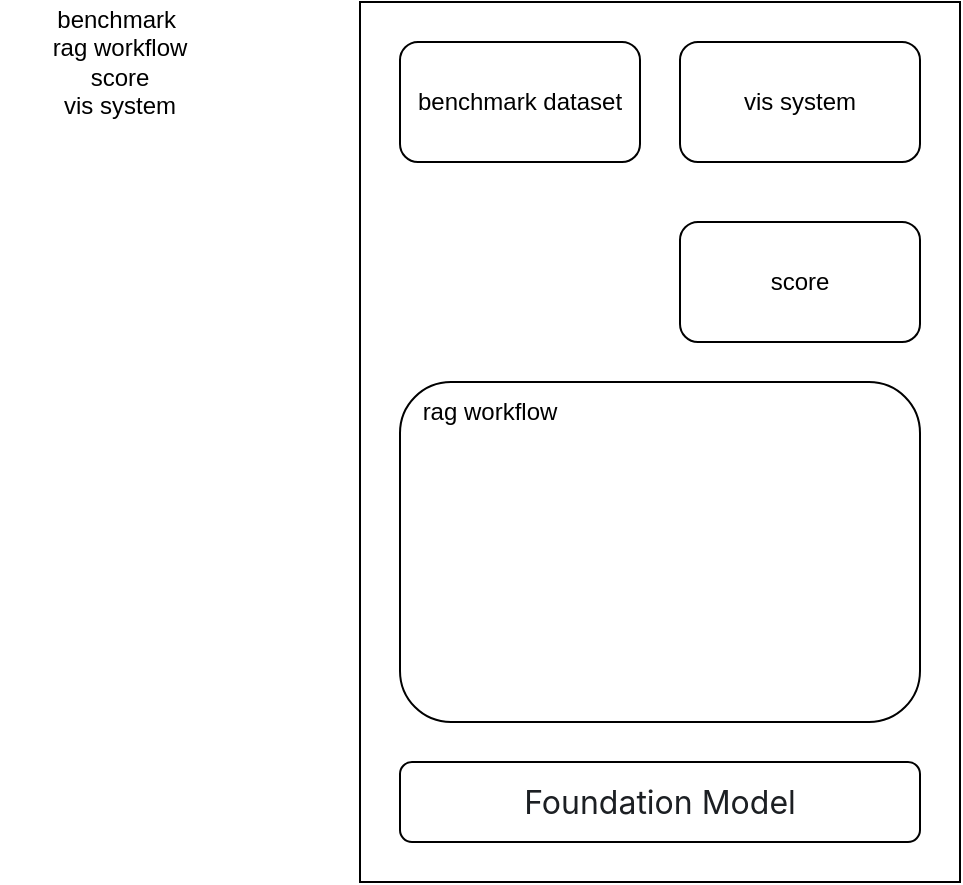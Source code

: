 <mxfile version="26.2.12">
  <diagram name="第 1 页" id="1dPgRcSY0FPAfvlT2jK_">
    <mxGraphModel dx="863" dy="487" grid="1" gridSize="10" guides="1" tooltips="1" connect="1" arrows="1" fold="1" page="1" pageScale="1" pageWidth="827" pageHeight="1169" math="0" shadow="0">
      <root>
        <mxCell id="0" />
        <mxCell id="1" parent="0" />
        <mxCell id="qfQmTSQZS7yjDx3zhit1-106" value="" style="rounded=0;whiteSpace=wrap;html=1;" vertex="1" parent="1">
          <mxGeometry x="180" y="110" width="300" height="440" as="geometry" />
        </mxCell>
        <mxCell id="qfQmTSQZS7yjDx3zhit1-99" value="benchmark&amp;nbsp;&lt;div&gt;rag workflow&lt;/div&gt;&lt;div&gt;score&lt;/div&gt;&lt;div&gt;vis system&lt;/div&gt;" style="text;html=1;align=center;verticalAlign=middle;whiteSpace=wrap;rounded=0;" vertex="1" parent="1">
          <mxGeometry y="110" width="120" height="60" as="geometry" />
        </mxCell>
        <mxCell id="qfQmTSQZS7yjDx3zhit1-102" value="benchmark dataset" style="rounded=1;whiteSpace=wrap;html=1;" vertex="1" parent="1">
          <mxGeometry x="200" y="130" width="120" height="60" as="geometry" />
        </mxCell>
        <mxCell id="qfQmTSQZS7yjDx3zhit1-103" value="" style="rounded=1;whiteSpace=wrap;html=1;" vertex="1" parent="1">
          <mxGeometry x="200" y="300" width="260" height="170" as="geometry" />
        </mxCell>
        <mxCell id="qfQmTSQZS7yjDx3zhit1-104" value="score" style="rounded=1;whiteSpace=wrap;html=1;" vertex="1" parent="1">
          <mxGeometry x="340" y="220" width="120" height="60" as="geometry" />
        </mxCell>
        <mxCell id="qfQmTSQZS7yjDx3zhit1-105" value="vis system" style="rounded=1;whiteSpace=wrap;html=1;" vertex="1" parent="1">
          <mxGeometry x="340" y="130" width="120" height="60" as="geometry" />
        </mxCell>
        <mxCell id="qfQmTSQZS7yjDx3zhit1-108" value="&lt;span style=&quot;color: rgb(28, 31, 35); font-family: Inter, -apple-system, BlinkMacSystemFont, &amp;quot;Segoe UI&amp;quot;, &amp;quot;SF Pro SC&amp;quot;, &amp;quot;SF Pro Display&amp;quot;, &amp;quot;SF Pro Icons&amp;quot;, &amp;quot;PingFang SC&amp;quot;, &amp;quot;Hiragino Sans GB&amp;quot;, &amp;quot;Microsoft YaHei&amp;quot;, &amp;quot;Helvetica Neue&amp;quot;, Helvetica, Arial, sans-serif; font-size: medium; text-align: start; white-space: pre; background-color: rgb(255, 255, 255);&quot;&gt;Foundation Model&lt;/span&gt;" style="rounded=1;whiteSpace=wrap;html=1;" vertex="1" parent="1">
          <mxGeometry x="200" y="490" width="260" height="40" as="geometry" />
        </mxCell>
        <mxCell id="qfQmTSQZS7yjDx3zhit1-109" value="rag workflow" style="text;html=1;align=center;verticalAlign=middle;whiteSpace=wrap;rounded=0;" vertex="1" parent="1">
          <mxGeometry x="200" y="300" width="90" height="30" as="geometry" />
        </mxCell>
      </root>
    </mxGraphModel>
  </diagram>
</mxfile>
